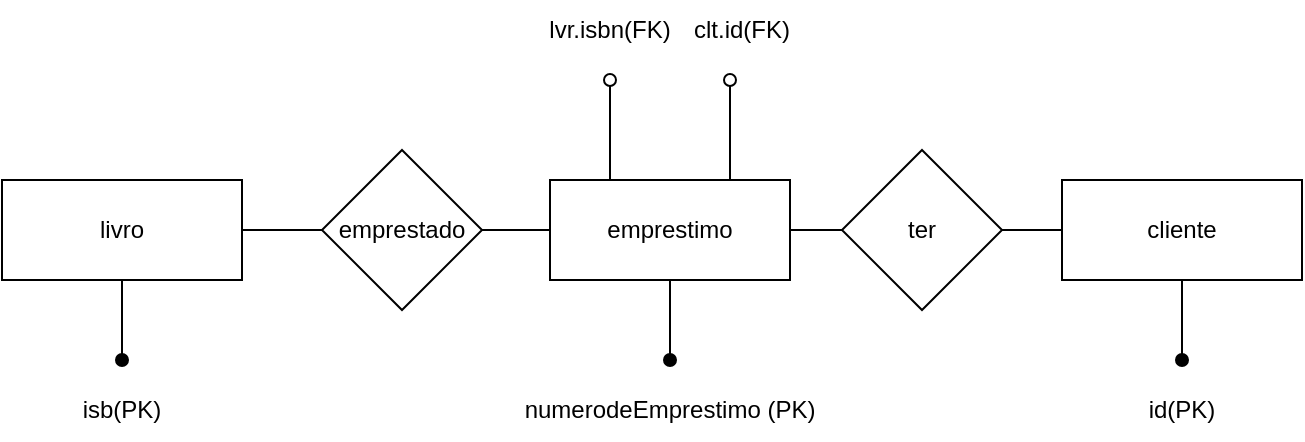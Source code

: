 <mxfile version="21.8.2" type="github">
  <diagram id="C5RBs43oDa-KdzZeNtuy" name="Page-1">
    <mxGraphModel dx="1035" dy="553" grid="1" gridSize="10" guides="1" tooltips="1" connect="1" arrows="1" fold="1" page="1" pageScale="1" pageWidth="827" pageHeight="1169" math="0" shadow="0">
      <root>
        <mxCell id="WIyWlLk6GJQsqaUBKTNV-0" />
        <mxCell id="WIyWlLk6GJQsqaUBKTNV-1" parent="WIyWlLk6GJQsqaUBKTNV-0" />
        <mxCell id="H6Z_s5RHr440w94zjY_R-1" style="edgeStyle=orthogonalEdgeStyle;rounded=0;orthogonalLoop=1;jettySize=auto;html=1;endArrow=oval;endFill=1;" edge="1" parent="WIyWlLk6GJQsqaUBKTNV-1" source="H6Z_s5RHr440w94zjY_R-0">
          <mxGeometry relative="1" as="geometry">
            <mxPoint x="140" y="350" as="targetPoint" />
          </mxGeometry>
        </mxCell>
        <mxCell id="H6Z_s5RHr440w94zjY_R-11" style="edgeStyle=orthogonalEdgeStyle;rounded=0;orthogonalLoop=1;jettySize=auto;html=1;exitX=1;exitY=0.5;exitDx=0;exitDy=0;entryX=0;entryY=0.5;entryDx=0;entryDy=0;endArrow=none;endFill=0;" edge="1" parent="WIyWlLk6GJQsqaUBKTNV-1" source="H6Z_s5RHr440w94zjY_R-0" target="H6Z_s5RHr440w94zjY_R-10">
          <mxGeometry relative="1" as="geometry" />
        </mxCell>
        <mxCell id="H6Z_s5RHr440w94zjY_R-0" value="livro" style="rounded=0;whiteSpace=wrap;html=1;" vertex="1" parent="WIyWlLk6GJQsqaUBKTNV-1">
          <mxGeometry x="80" y="260" width="120" height="50" as="geometry" />
        </mxCell>
        <mxCell id="H6Z_s5RHr440w94zjY_R-2" value="isb(PK)" style="text;html=1;strokeColor=none;fillColor=none;align=center;verticalAlign=middle;whiteSpace=wrap;rounded=0;" vertex="1" parent="WIyWlLk6GJQsqaUBKTNV-1">
          <mxGeometry x="110" y="360" width="60" height="30" as="geometry" />
        </mxCell>
        <mxCell id="H6Z_s5RHr440w94zjY_R-4" style="edgeStyle=orthogonalEdgeStyle;rounded=0;orthogonalLoop=1;jettySize=auto;html=1;endArrow=oval;endFill=1;" edge="1" parent="WIyWlLk6GJQsqaUBKTNV-1" source="H6Z_s5RHr440w94zjY_R-5">
          <mxGeometry relative="1" as="geometry">
            <mxPoint x="670" y="350" as="targetPoint" />
          </mxGeometry>
        </mxCell>
        <mxCell id="H6Z_s5RHr440w94zjY_R-5" value="cliente" style="rounded=0;whiteSpace=wrap;html=1;" vertex="1" parent="WIyWlLk6GJQsqaUBKTNV-1">
          <mxGeometry x="610" y="260" width="120" height="50" as="geometry" />
        </mxCell>
        <mxCell id="H6Z_s5RHr440w94zjY_R-6" value="id(PK)" style="text;html=1;strokeColor=none;fillColor=none;align=center;verticalAlign=middle;whiteSpace=wrap;rounded=0;" vertex="1" parent="WIyWlLk6GJQsqaUBKTNV-1">
          <mxGeometry x="640" y="360" width="60" height="30" as="geometry" />
        </mxCell>
        <mxCell id="H6Z_s5RHr440w94zjY_R-7" style="edgeStyle=orthogonalEdgeStyle;rounded=0;orthogonalLoop=1;jettySize=auto;html=1;endArrow=oval;endFill=1;" edge="1" parent="WIyWlLk6GJQsqaUBKTNV-1" source="H6Z_s5RHr440w94zjY_R-8">
          <mxGeometry relative="1" as="geometry">
            <mxPoint x="414" y="350" as="targetPoint" />
          </mxGeometry>
        </mxCell>
        <mxCell id="H6Z_s5RHr440w94zjY_R-13" style="edgeStyle=orthogonalEdgeStyle;rounded=0;orthogonalLoop=1;jettySize=auto;html=1;exitX=1;exitY=0.5;exitDx=0;exitDy=0;entryX=0;entryY=0.5;entryDx=0;entryDy=0;endArrow=none;endFill=0;" edge="1" parent="WIyWlLk6GJQsqaUBKTNV-1" source="H6Z_s5RHr440w94zjY_R-8" target="H6Z_s5RHr440w94zjY_R-5">
          <mxGeometry relative="1" as="geometry" />
        </mxCell>
        <mxCell id="H6Z_s5RHr440w94zjY_R-15" style="edgeStyle=orthogonalEdgeStyle;rounded=0;orthogonalLoop=1;jettySize=auto;html=1;exitX=0.25;exitY=0;exitDx=0;exitDy=0;endArrow=oval;endFill=0;" edge="1" parent="WIyWlLk6GJQsqaUBKTNV-1" source="H6Z_s5RHr440w94zjY_R-8">
          <mxGeometry relative="1" as="geometry">
            <mxPoint x="384" y="210" as="targetPoint" />
          </mxGeometry>
        </mxCell>
        <mxCell id="H6Z_s5RHr440w94zjY_R-17" style="edgeStyle=orthogonalEdgeStyle;rounded=0;orthogonalLoop=1;jettySize=auto;html=1;exitX=0.75;exitY=0;exitDx=0;exitDy=0;endArrow=oval;endFill=0;" edge="1" parent="WIyWlLk6GJQsqaUBKTNV-1" source="H6Z_s5RHr440w94zjY_R-8">
          <mxGeometry relative="1" as="geometry">
            <mxPoint x="444" y="210" as="targetPoint" />
          </mxGeometry>
        </mxCell>
        <mxCell id="H6Z_s5RHr440w94zjY_R-8" value="emprestimo" style="rounded=0;whiteSpace=wrap;html=1;" vertex="1" parent="WIyWlLk6GJQsqaUBKTNV-1">
          <mxGeometry x="354" y="260" width="120" height="50" as="geometry" />
        </mxCell>
        <mxCell id="H6Z_s5RHr440w94zjY_R-9" value="numerodeEmprestimo&amp;nbsp;(PK)" style="text;html=1;strokeColor=none;fillColor=none;align=center;verticalAlign=middle;whiteSpace=wrap;rounded=0;" vertex="1" parent="WIyWlLk6GJQsqaUBKTNV-1">
          <mxGeometry x="384" y="360" width="60" height="30" as="geometry" />
        </mxCell>
        <mxCell id="H6Z_s5RHr440w94zjY_R-12" style="edgeStyle=orthogonalEdgeStyle;rounded=0;orthogonalLoop=1;jettySize=auto;html=1;exitX=1;exitY=0.5;exitDx=0;exitDy=0;entryX=0;entryY=0.5;entryDx=0;entryDy=0;endArrow=none;endFill=0;" edge="1" parent="WIyWlLk6GJQsqaUBKTNV-1" source="H6Z_s5RHr440w94zjY_R-10" target="H6Z_s5RHr440w94zjY_R-8">
          <mxGeometry relative="1" as="geometry" />
        </mxCell>
        <mxCell id="H6Z_s5RHr440w94zjY_R-10" value="emprestado" style="rhombus;whiteSpace=wrap;html=1;" vertex="1" parent="WIyWlLk6GJQsqaUBKTNV-1">
          <mxGeometry x="240" y="245" width="80" height="80" as="geometry" />
        </mxCell>
        <mxCell id="H6Z_s5RHr440w94zjY_R-14" value="ter" style="rhombus;whiteSpace=wrap;html=1;" vertex="1" parent="WIyWlLk6GJQsqaUBKTNV-1">
          <mxGeometry x="500" y="245" width="80" height="80" as="geometry" />
        </mxCell>
        <mxCell id="H6Z_s5RHr440w94zjY_R-16" value="lvr.isbn(FK)" style="text;html=1;strokeColor=none;fillColor=none;align=center;verticalAlign=middle;whiteSpace=wrap;rounded=0;" vertex="1" parent="WIyWlLk6GJQsqaUBKTNV-1">
          <mxGeometry x="354" y="170" width="60" height="30" as="geometry" />
        </mxCell>
        <mxCell id="H6Z_s5RHr440w94zjY_R-18" value="clt.id(FK)" style="text;html=1;strokeColor=none;fillColor=none;align=center;verticalAlign=middle;whiteSpace=wrap;rounded=0;" vertex="1" parent="WIyWlLk6GJQsqaUBKTNV-1">
          <mxGeometry x="420" y="170" width="60" height="30" as="geometry" />
        </mxCell>
      </root>
    </mxGraphModel>
  </diagram>
</mxfile>
